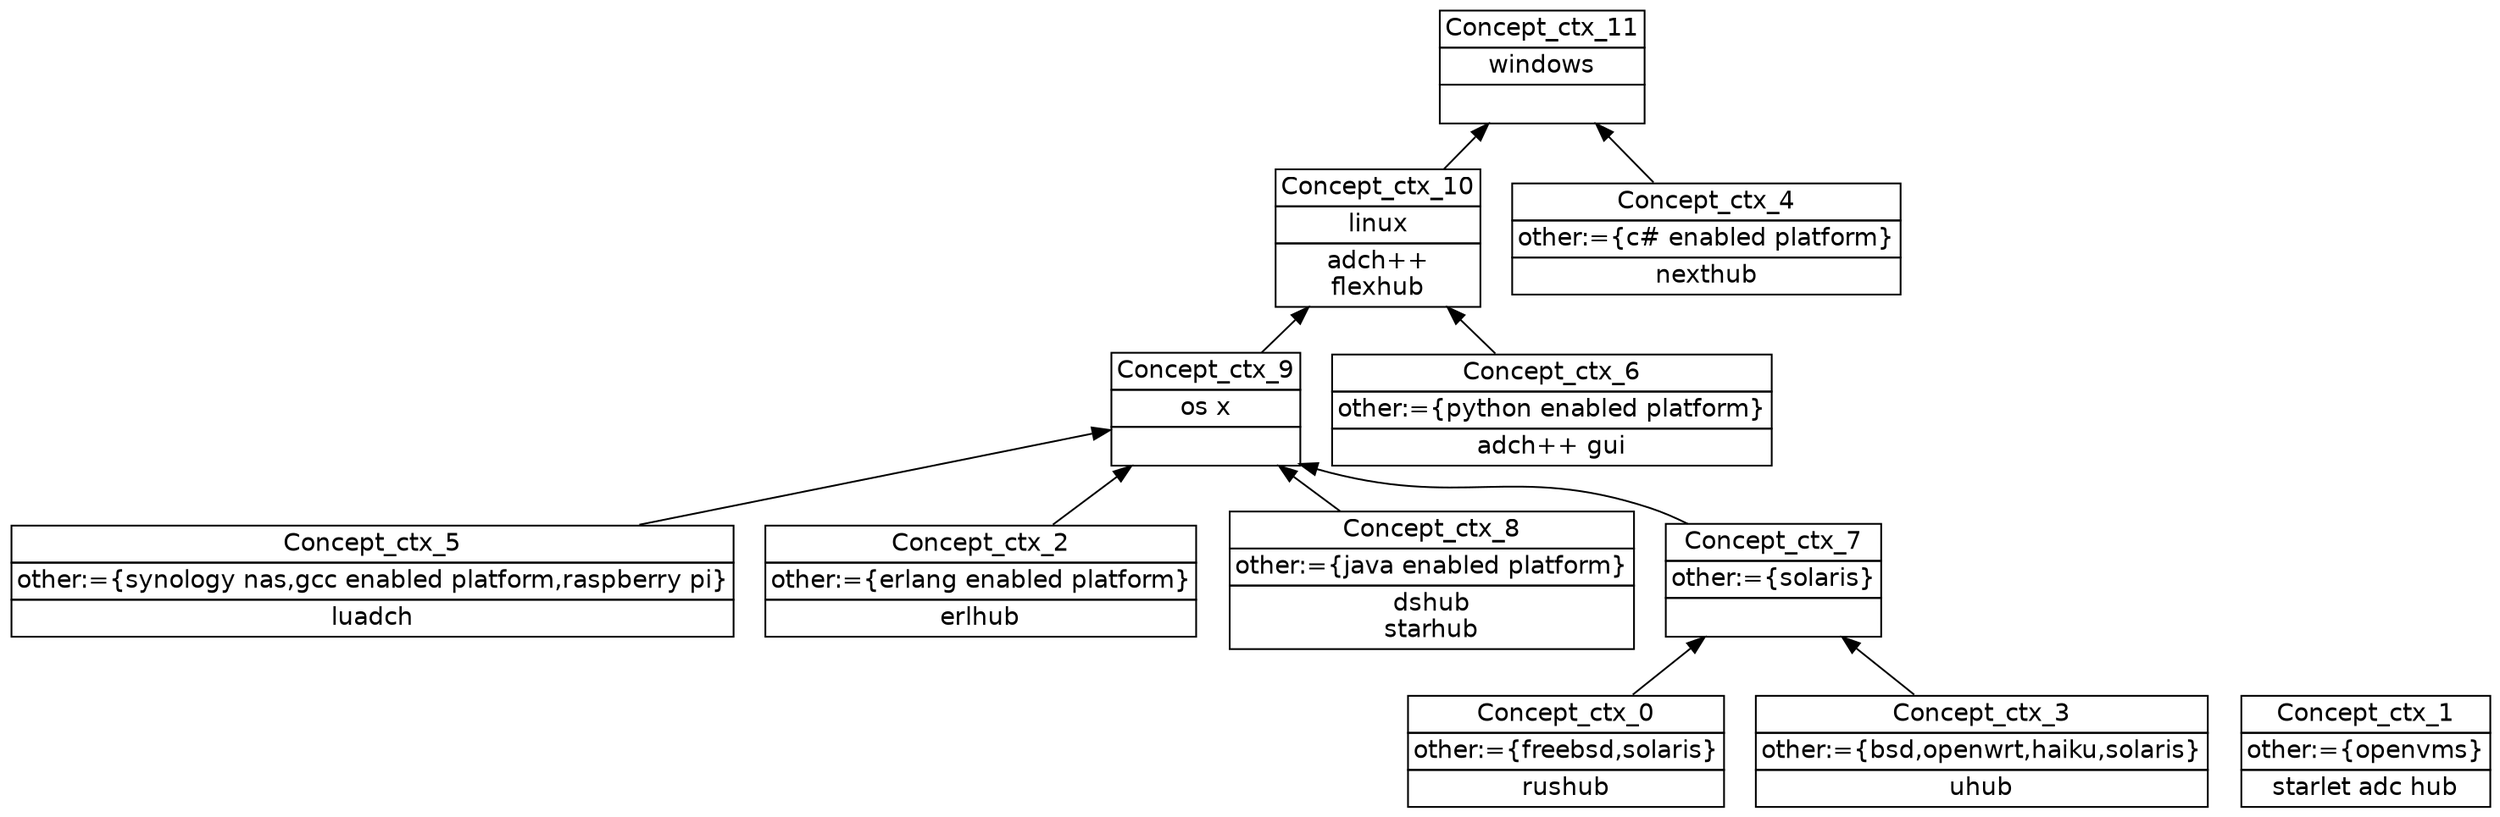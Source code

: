 digraph G { 
	rankdir=BT;
	margin=0;
	node [margin="0.03,0.03",fontname="DejaVu Sans"];
	ranksep=0.3;
	nodesep=0.2;
//graph[label="name:ctx,concept number:12,object number:11,attribute number:12"
10 [shape=none,label=<<table border="0" cellborder="1" cellspacing="0" port="p"><tr><td>Concept_ctx_5</td></tr><tr><td>other:={synology nas,gcc enabled platform,raspberry pi}<br/></td></tr><tr><td>luadch<br/></td></tr></table>>];
4 [shape=none,label=<<table border="0" cellborder="1" cellspacing="0" port="p"><tr><td>Concept_ctx_1</td></tr><tr><td>other:={openvms}<br/></td></tr><tr><td>starlet adc hub<br/></td></tr></table>>];
5 [shape=none,label=<<table border="0" cellborder="1" cellspacing="0" port="p"><tr><td>Concept_ctx_6</td></tr><tr><td>other:={python enabled platform}<br/></td></tr><tr><td>adch++ gui<br/></td></tr></table>>];
6 [shape=none,label=<<table border="0" cellborder="1" cellspacing="0" port="p"><tr><td>Concept_ctx_4</td></tr><tr><td>other:={c# enabled platform}<br/></td></tr><tr><td>nexthub<br/></td></tr></table>>];
7 [shape=none,label=<<table border="0" cellborder="1" cellspacing="0" port="p"><tr><td>Concept_ctx_2</td></tr><tr><td>other:={erlang enabled platform}<br/></td></tr><tr><td>erlhub<br/></td></tr></table>>];
9 [shape=none,label=<<table border="0" cellborder="1" cellspacing="0" port="p"><tr><td>Concept_ctx_0</td></tr><tr><td>other:={freebsd,solaris}<br/></td></tr><tr><td>rushub<br/></td></tr></table>>];
3 [shape=none,label=<<table border="0" cellborder="1" cellspacing="0" port="p"><tr><td>Concept_ctx_8</td></tr><tr><td>other:={java enabled platform}<br/></td></tr><tr><td>dshub<br/>starhub<br/></td></tr></table>>];
8 [shape=none,label=<<table border="0" cellborder="1" cellspacing="0" port="p"><tr><td>Concept_ctx_7</td></tr><tr><td>other:={solaris}<br/></td></tr><tr><td><br/></td></tr></table>>];
2 [shape=none,label=<<table border="0" cellborder="1" cellspacing="0" port="p"><tr><td>Concept_ctx_9</td></tr><tr><td>os x<br/></td></tr><tr><td><br/></td></tr></table>>];
1 [shape=none,label=<<table border="0" cellborder="1" cellspacing="0" port="p"><tr><td>Concept_ctx_10</td></tr><tr><td>linux<br/></td></tr><tr><td>adch++<br/>flexhub<br/></td></tr></table>>];
0 [shape=none,label=<<table border="0" cellborder="1" cellspacing="0" port="p"><tr><td>Concept_ctx_11</td></tr><tr><td>windows<br/></td></tr><tr><td><br/></td></tr></table>>];
11 [shape=none,label=<<table border="0" cellborder="1" cellspacing="0" port="p"><tr><td>Concept_ctx_3</td></tr><tr><td>other:={bsd,openwrt,haiku,solaris}<br/></td></tr><tr><td>uhub<br/></td></tr></table>>];
	9:p -> 8:p
	11:p -> 8:p
	3:p -> 2:p
	10:p -> 2:p
	7:p -> 2:p
	8:p -> 2:p
	2:p -> 1:p
	5:p -> 1:p
	6:p -> 0:p
	1:p -> 0:p
}